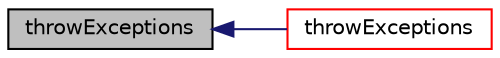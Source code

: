 digraph "throwExceptions"
{
  bgcolor="transparent";
  edge [fontname="Helvetica",fontsize="10",labelfontname="Helvetica",labelfontsize="10"];
  node [fontname="Helvetica",fontsize="10",shape=record];
  rankdir="LR";
  Node1 [label="throwExceptions",height=0.2,width=0.4,color="black", fillcolor="grey75", style="filled" fontcolor="black"];
  Node1 -> Node2 [dir="back",color="midnightblue",fontsize="10",style="solid",fontname="Helvetica"];
  Node2 [label="throwExceptions",height=0.2,width=0.4,color="red",URL="$classFoam_1_1error.html#a16a52fdcb3aaf4252daecd24da076ce1",tooltip="Activate/deactivate exception throwing. "];
}
